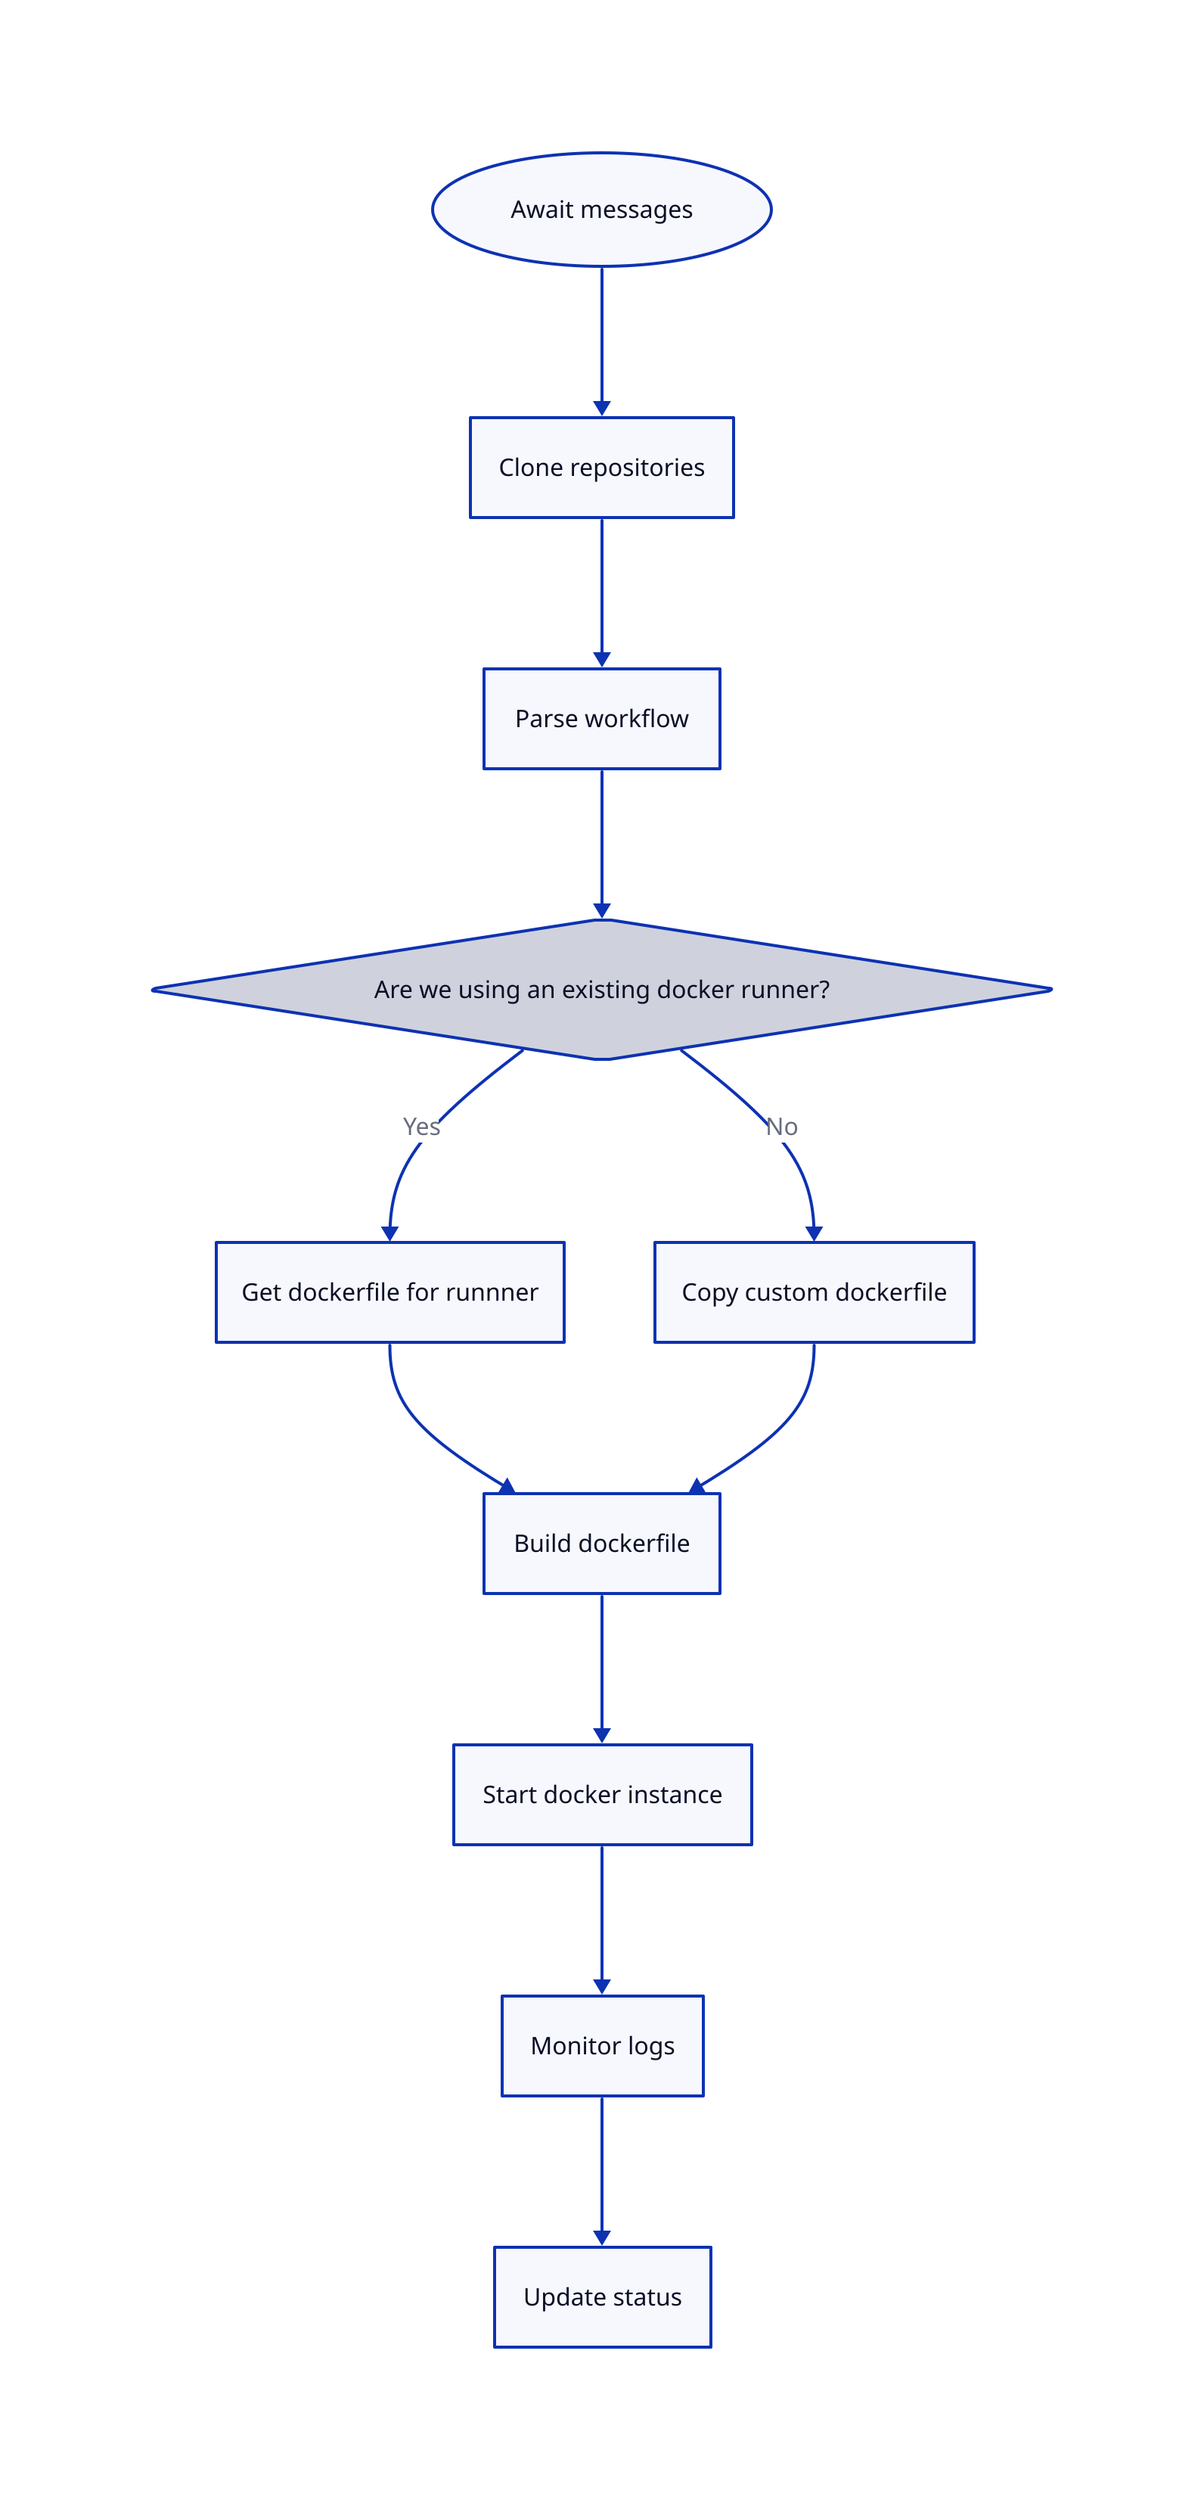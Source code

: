 direction: down
await_messages: "Await messages" {
  shape: oval
}
existing_runner: Are we using an existing docker runner? {
  shape: diamond
}
get_dockerfile: "Get dockerfile for runnner"
copy_custom: "Copy custom dockerfile"
build: "Build dockerfile"

await_messages -> "Clone repositories" -> "Parse workflow" -> existing_runner
existing_runner -> get_dockerfile: Yes
existing_runner -> copy_custom: No
get_dockerfile -> build
copy_custom -> build
build -> "Start docker instance" -> "Monitor logs" -> Update status